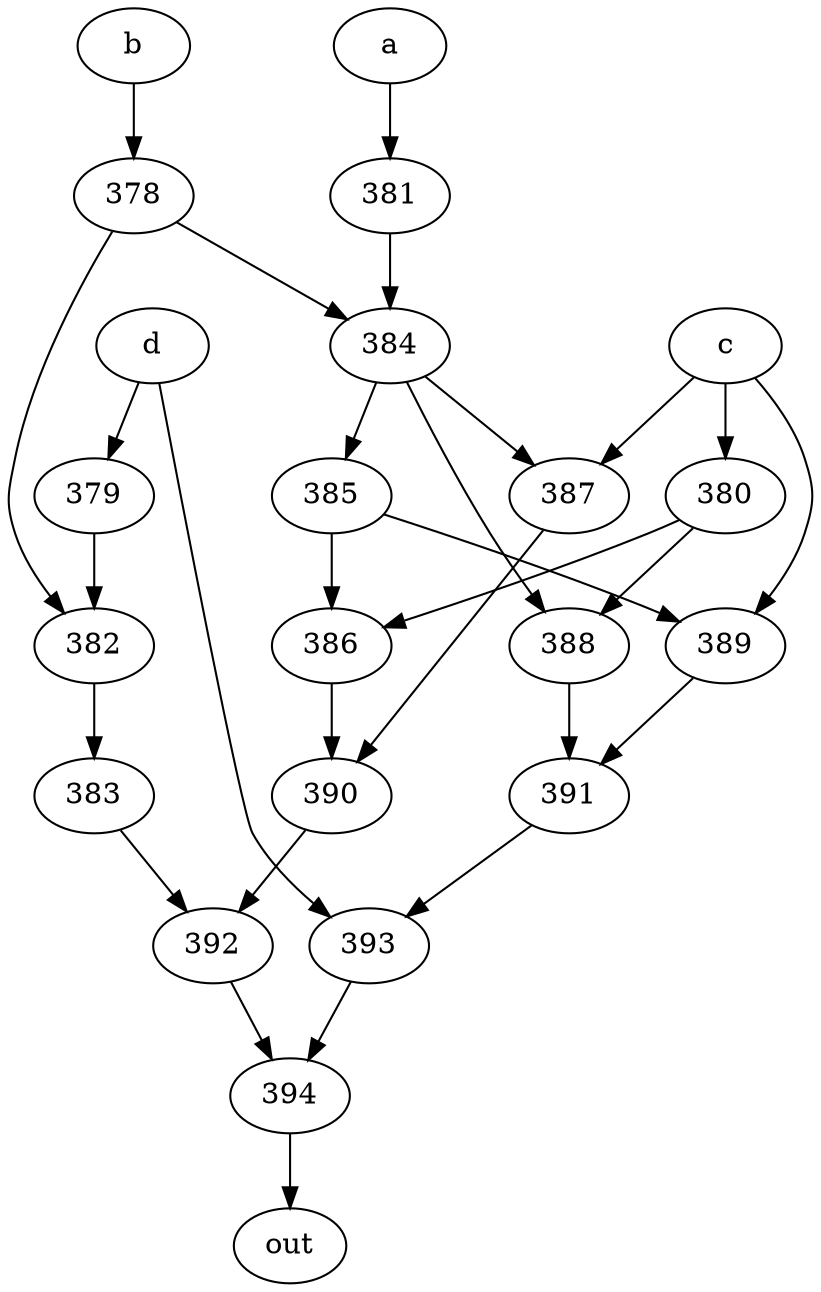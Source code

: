 strict digraph "" {
	394 -> out;
	a -> 381;
	381 -> 384;
	384 -> 387;
	384 -> 388;
	384 -> 385;
	b -> 378;
	378 -> 384;
	378 -> 382;
	382 -> 383;
	c -> 380;
	c -> 387;
	c -> 389;
	380 -> 386;
	380 -> 388;
	387 -> 390;
	389 -> 391;
	386 -> 390;
	388 -> 391;
	390 -> 392;
	391 -> 393;
	d -> 379;
	d -> 393;
	379 -> 382;
	393 -> 394;
	383 -> 392;
	385 -> 389;
	385 -> 386;
	392 -> 394;
}
